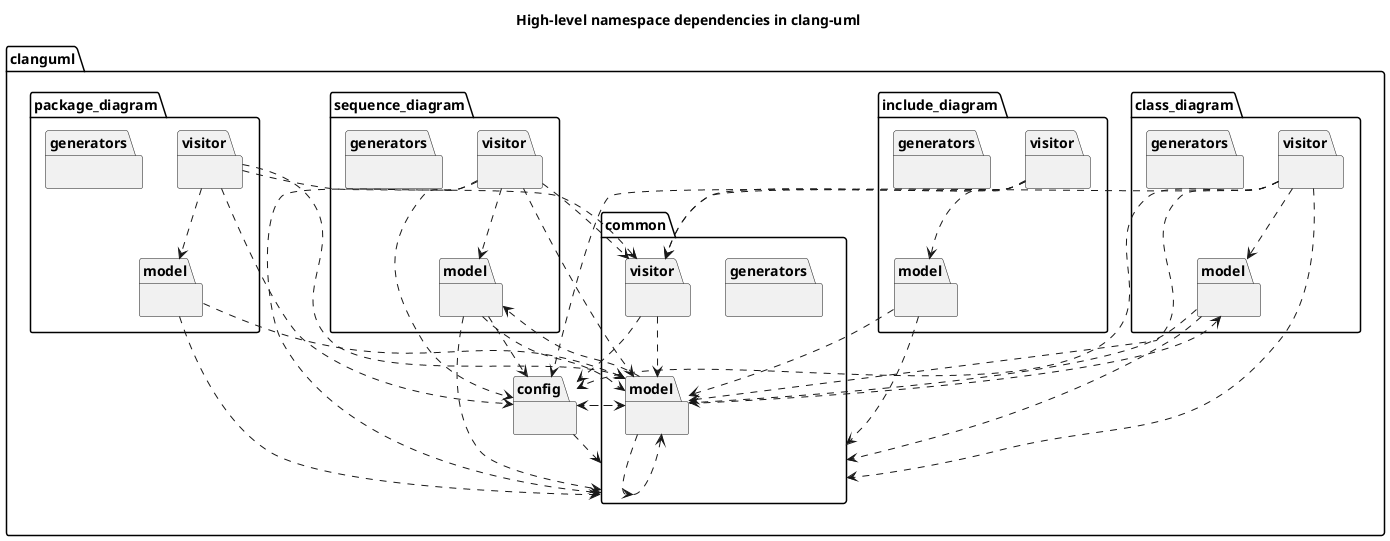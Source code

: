 @startuml
title High-level namespace dependencies in clang-uml
package [clanguml] as C_0002174271399507040339 [[namespaceclanguml.html{clanguml}]] {
package [common] as C_0000316605034920222648 [[namespaceclanguml_1_1common.html{common}]] {
package [model] as C_0000083721806430512831 [[namespaceclanguml_1_1common_1_1model.html{model}]] {
}
package [generators] as C_0001127696046613471321 [[namespaceclanguml_1_1common_1_1generators.html{generators}]] {
}
package [visitor] as C_0002059309769421024048 [[namespaceclanguml_1_1common_1_1visitor.html{visitor}]] {
}
}
package [class_diagram] as C_0002240167036201725606 [[namespaceclanguml_1_1class__diagram.html{class_diagram}]] {
package [model] as C_0000897124234964432620 [[namespaceclanguml_1_1class__diagram_1_1model.html{model}]] {
}
package [visitor] as C_0001862217944346803827 [[namespaceclanguml_1_1class__diagram_1_1visitor.html{visitor}]] {
}
package [generators] as C_0001202809603534656108 [[namespaceclanguml_1_1class__diagram_1_1generators.html{generators}]] {
}
}
package [config] as C_0000111389493058790497 [[namespaceclanguml_1_1config.html{config}]] {
}
package [include_diagram] as C_0002289677368446195616 [[namespaceclanguml_1_1include__diagram.html{include_diagram}]] {
package [model] as C_0000545328881104248214 [[namespaceclanguml_1_1include__diagram_1_1model.html{model}]] {
}
package [visitor] as C_0000299757823634161563 [[namespaceclanguml_1_1include__diagram_1_1visitor.html{visitor}]] {
}
package [generators] as C_0001148912745423261924 [[namespaceclanguml_1_1include__diagram_1_1generators.html{generators}]] {
}
}
package [sequence_diagram] as C_0001521862840957629236 [[namespaceclanguml_1_1sequence__diagram.html{sequence_diagram}]] {
package [model] as C_0002206969880830639264 [[namespaceclanguml_1_1sequence__diagram_1_1model.html{model}]] {
}
package [visitor] as C_0000351520758190157237 [[namespaceclanguml_1_1sequence__diagram_1_1visitor.html{visitor}]] {
}
package [generators] as C_0001816110126439728844 [[namespaceclanguml_1_1sequence__diagram_1_1generators.html{generators}]] {
}
}
package [package_diagram] as C_0001176715616702819073 [[namespaceclanguml_1_1package__diagram.html{package_diagram}]] {
package [model] as C_0001569810617781744082 [[namespaceclanguml_1_1package__diagram_1_1model.html{model}]] {
}
package [visitor] as C_0000183895282854293183 [[namespaceclanguml_1_1package__diagram_1_1visitor.html{visitor}]] {
}
package [generators] as C_0000377372199728063954 [[namespaceclanguml_1_1package__diagram_1_1generators.html{generators}]] {
}
}
}
C_0000316605034920222648 ..> C_0000083721806430512831
C_0000083721806430512831 ..> C_0000316605034920222648
C_0000083721806430512831 ..> C_0000897124234964432620
C_0000083721806430512831 ..> C_0002206969880830639264
C_0000083721806430512831 ..> C_0000111389493058790497
C_0002059309769421024048 ..> C_0000111389493058790497
C_0002059309769421024048 ..> C_0000083721806430512831
C_0000897124234964432620 ..> C_0000083721806430512831
C_0000897124234964432620 ..> C_0000316605034920222648
C_0001862217944346803827 ..> C_0000897124234964432620
C_0001862217944346803827 ..> C_0000111389493058790497
C_0001862217944346803827 ..> C_0002059309769421024048
C_0001862217944346803827 ..> C_0000083721806430512831
C_0001862217944346803827 ..> C_0000316605034920222648
C_0000111389493058790497 ..> C_0000083721806430512831
C_0000111389493058790497 ..> C_0000316605034920222648
C_0000545328881104248214 ..> C_0000316605034920222648
C_0000545328881104248214 ..> C_0000083721806430512831
C_0000299757823634161563 ..> C_0000545328881104248214
C_0000299757823634161563 ..> C_0000111389493058790497
C_0000299757823634161563 ..> C_0002059309769421024048
C_0002206969880830639264 ..> C_0000083721806430512831
C_0002206969880830639264 ..> C_0000316605034920222648
C_0002206969880830639264 ..> C_0000111389493058790497
C_0000351520758190157237 ..> C_0000316605034920222648
C_0000351520758190157237 ..> C_0002206969880830639264
C_0000351520758190157237 ..> C_0000111389493058790497
C_0000351520758190157237 ..> C_0000083721806430512831
C_0000351520758190157237 ..> C_0002059309769421024048
C_0001569810617781744082 ..> C_0000316605034920222648
C_0001569810617781744082 ..> C_0000083721806430512831
C_0000183895282854293183 ..> C_0001569810617781744082
C_0000183895282854293183 ..> C_0000111389493058790497
C_0000183895282854293183 ..> C_0000083721806430512831
C_0000183895282854293183 ..> C_0002059309769421024048

'Generated with clang-uml, version 0.4.0-7-g8a6b497
'LLVM version Ubuntu clang version 16.0.6 (++20230710042027+7cbf1a259152-1~exp1~20230710162048.105)
@enduml

